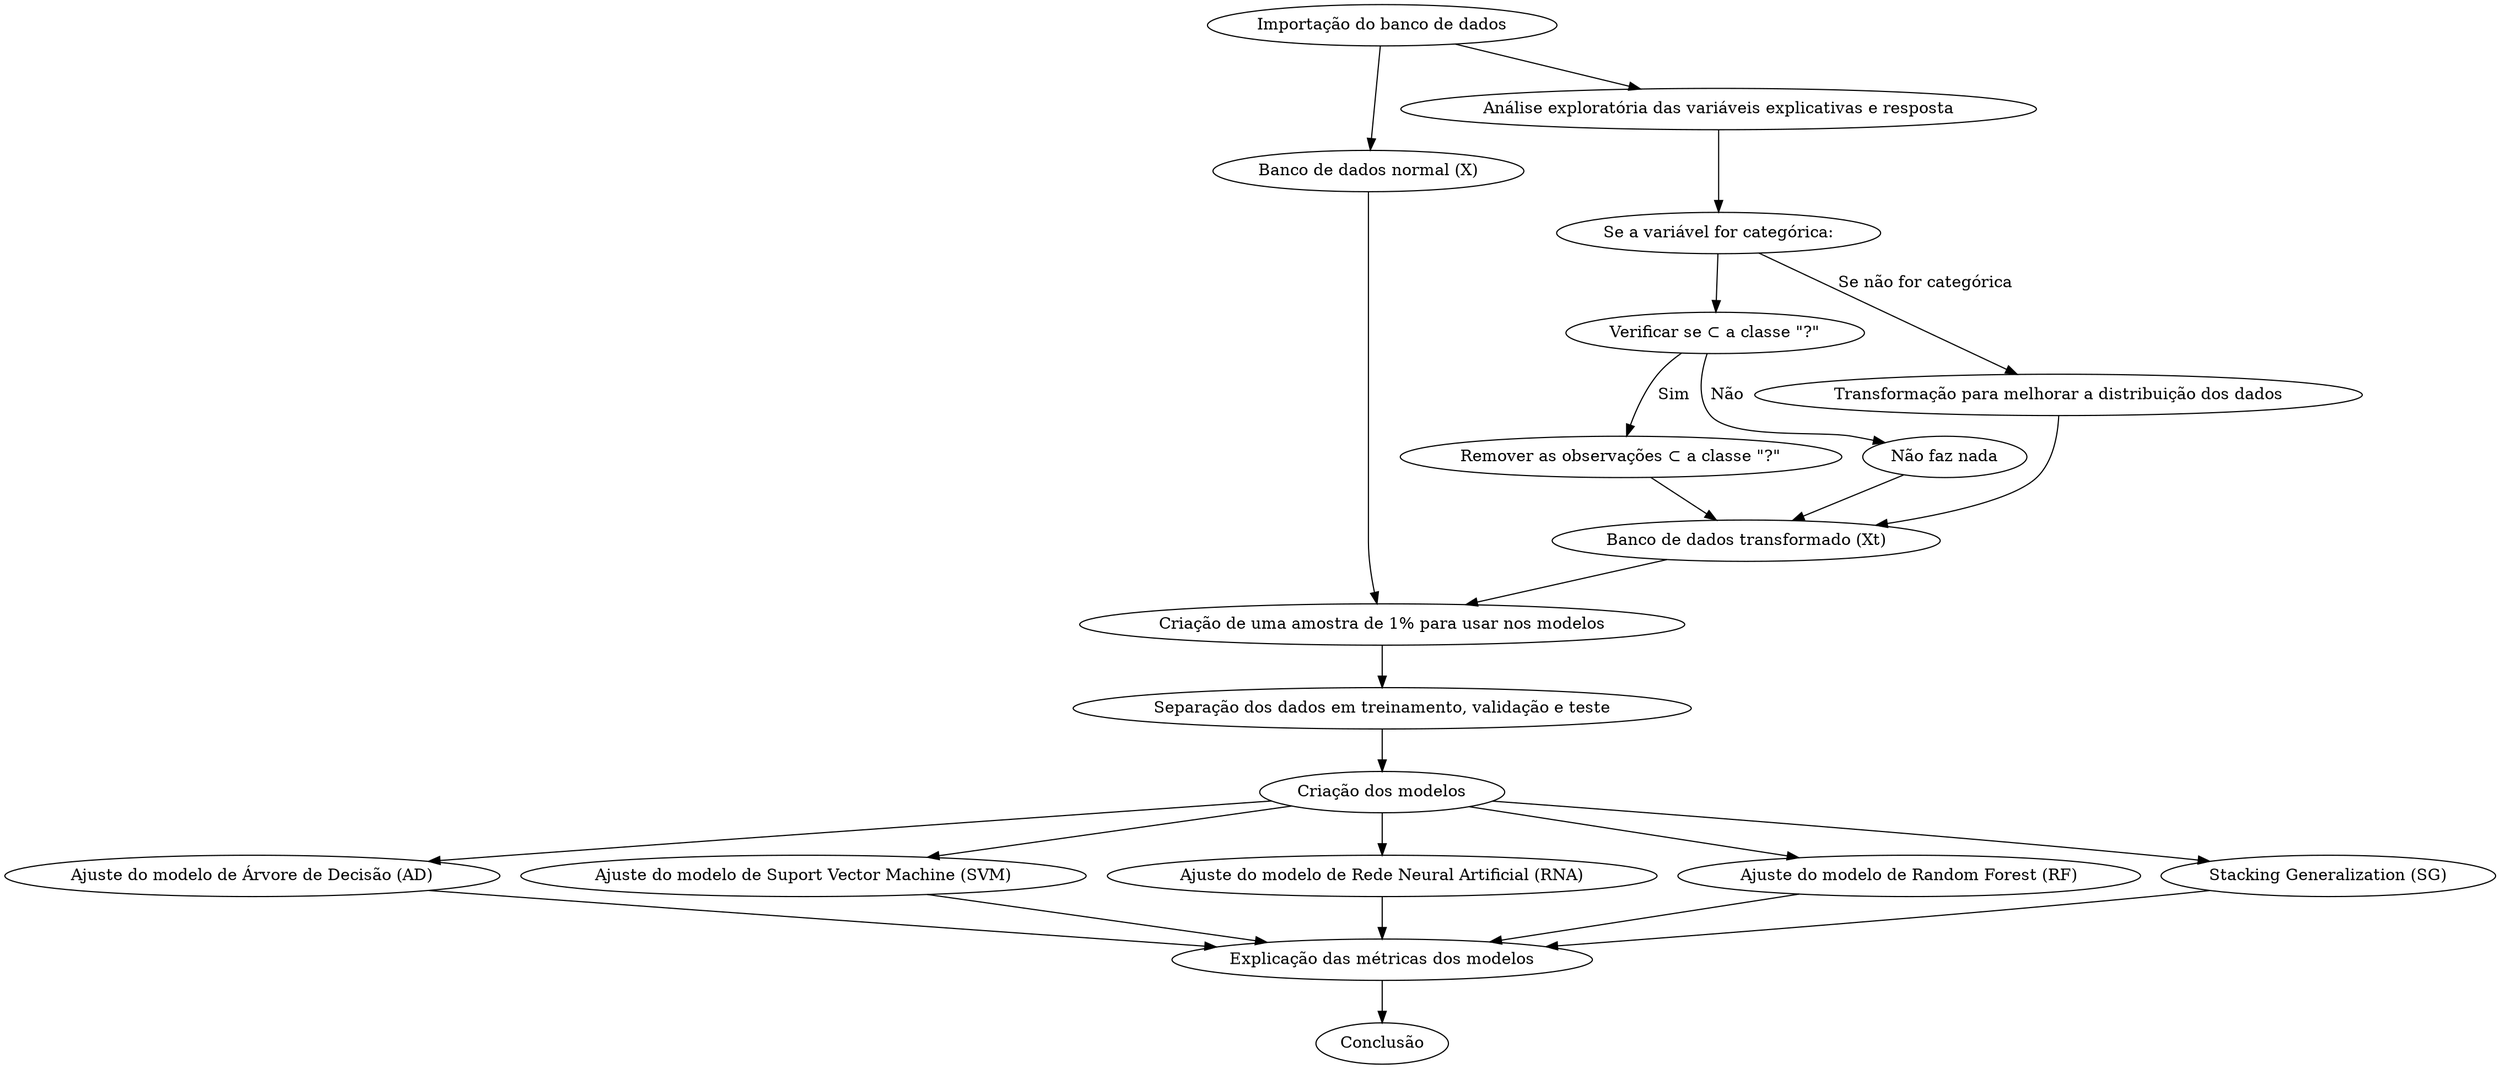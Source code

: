 // Fluxograma de Processamento de Dados e Modelagem
digraph {
	A [label="Importação do banco de dados"]
	B [label="Banco de dados normal (X)"]
	C [label="Análise exploratória das variáveis explicativas e resposta"]
	D [label="Se a variável for categórica:"]
	E [label="Verificar se ⊂ a classe \"?\""]
	F [label="Remover as observações ⊂ a classe \"?\""]
	G [label="Não faz nada"]
	H [label="Transformação para melhorar a distribuição dos dados"]
	I [label="Banco de dados transformado (Xt)"]
	J [label="Criação de uma amostra de 1% para usar nos modelos"]
	K [label="Separação dos dados em treinamento, validação e teste"]
	L [label="Criação dos modelos"]
	M [label="Ajuste do modelo de Árvore de Decisão (AD)"]
	N [label="Ajuste do modelo de Suport Vector Machine (SVM)"]
	O [label="Ajuste do modelo de Rede Neural Artificial (RNA)"]
	P [label="Ajuste do modelo de Random Forest (RF)"]
	Q [label="Stacking Generalization (SG)"]
	R [label="Explicação das métricas dos modelos"]
	S [label="Conclusão"]
	A -> B
	A -> C
	C -> D
	D -> E
	E -> F [label=Sim]
	E -> G [label="Não"]
	D -> H [label="Se não for categórica"]
	F -> I
	G -> I
	H -> I
	I -> J
	B -> J
	J -> K
	K -> L
	L -> M
	L -> N
	L -> O
	L -> P
	L -> Q
	M -> R
	N -> R
	O -> R
	P -> R
	Q -> R
	R -> S
}
